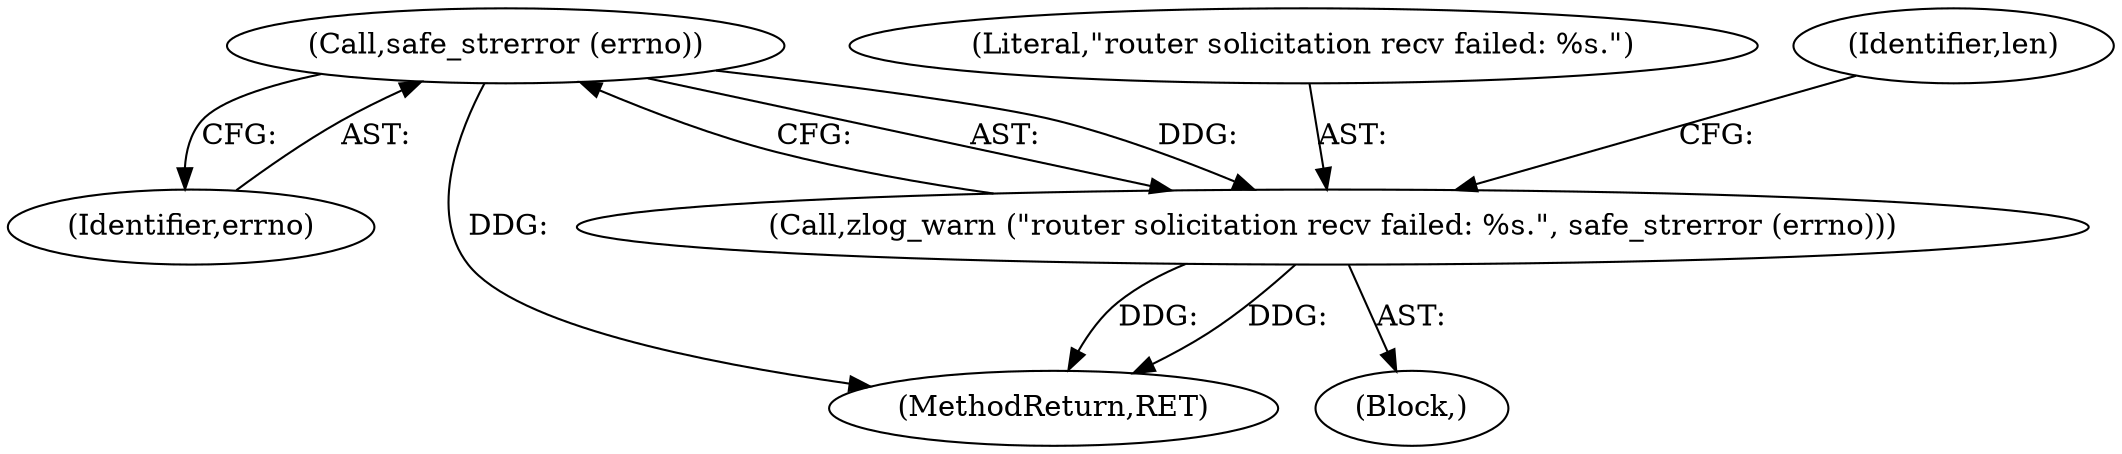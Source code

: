 digraph "0_quagga_cfb1fae25f8c092e0d17073eaf7bd428ce1cd546@API" {
"1000157" [label="(Call,safe_strerror (errno))"];
"1000155" [label="(Call,zlog_warn (\"router solicitation recv failed: %s.\", safe_strerror (errno)))"];
"1000156" [label="(Literal,\"router solicitation recv failed: %s.\")"];
"1000155" [label="(Call,zlog_warn (\"router solicitation recv failed: %s.\", safe_strerror (errno)))"];
"1000154" [label="(Block,)"];
"1000160" [label="(Identifier,len)"];
"1000158" [label="(Identifier,errno)"];
"1000173" [label="(MethodReturn,RET)"];
"1000157" [label="(Call,safe_strerror (errno))"];
"1000157" -> "1000155"  [label="AST: "];
"1000157" -> "1000158"  [label="CFG: "];
"1000158" -> "1000157"  [label="AST: "];
"1000155" -> "1000157"  [label="CFG: "];
"1000157" -> "1000173"  [label="DDG: "];
"1000157" -> "1000155"  [label="DDG: "];
"1000155" -> "1000154"  [label="AST: "];
"1000156" -> "1000155"  [label="AST: "];
"1000160" -> "1000155"  [label="CFG: "];
"1000155" -> "1000173"  [label="DDG: "];
"1000155" -> "1000173"  [label="DDG: "];
}

